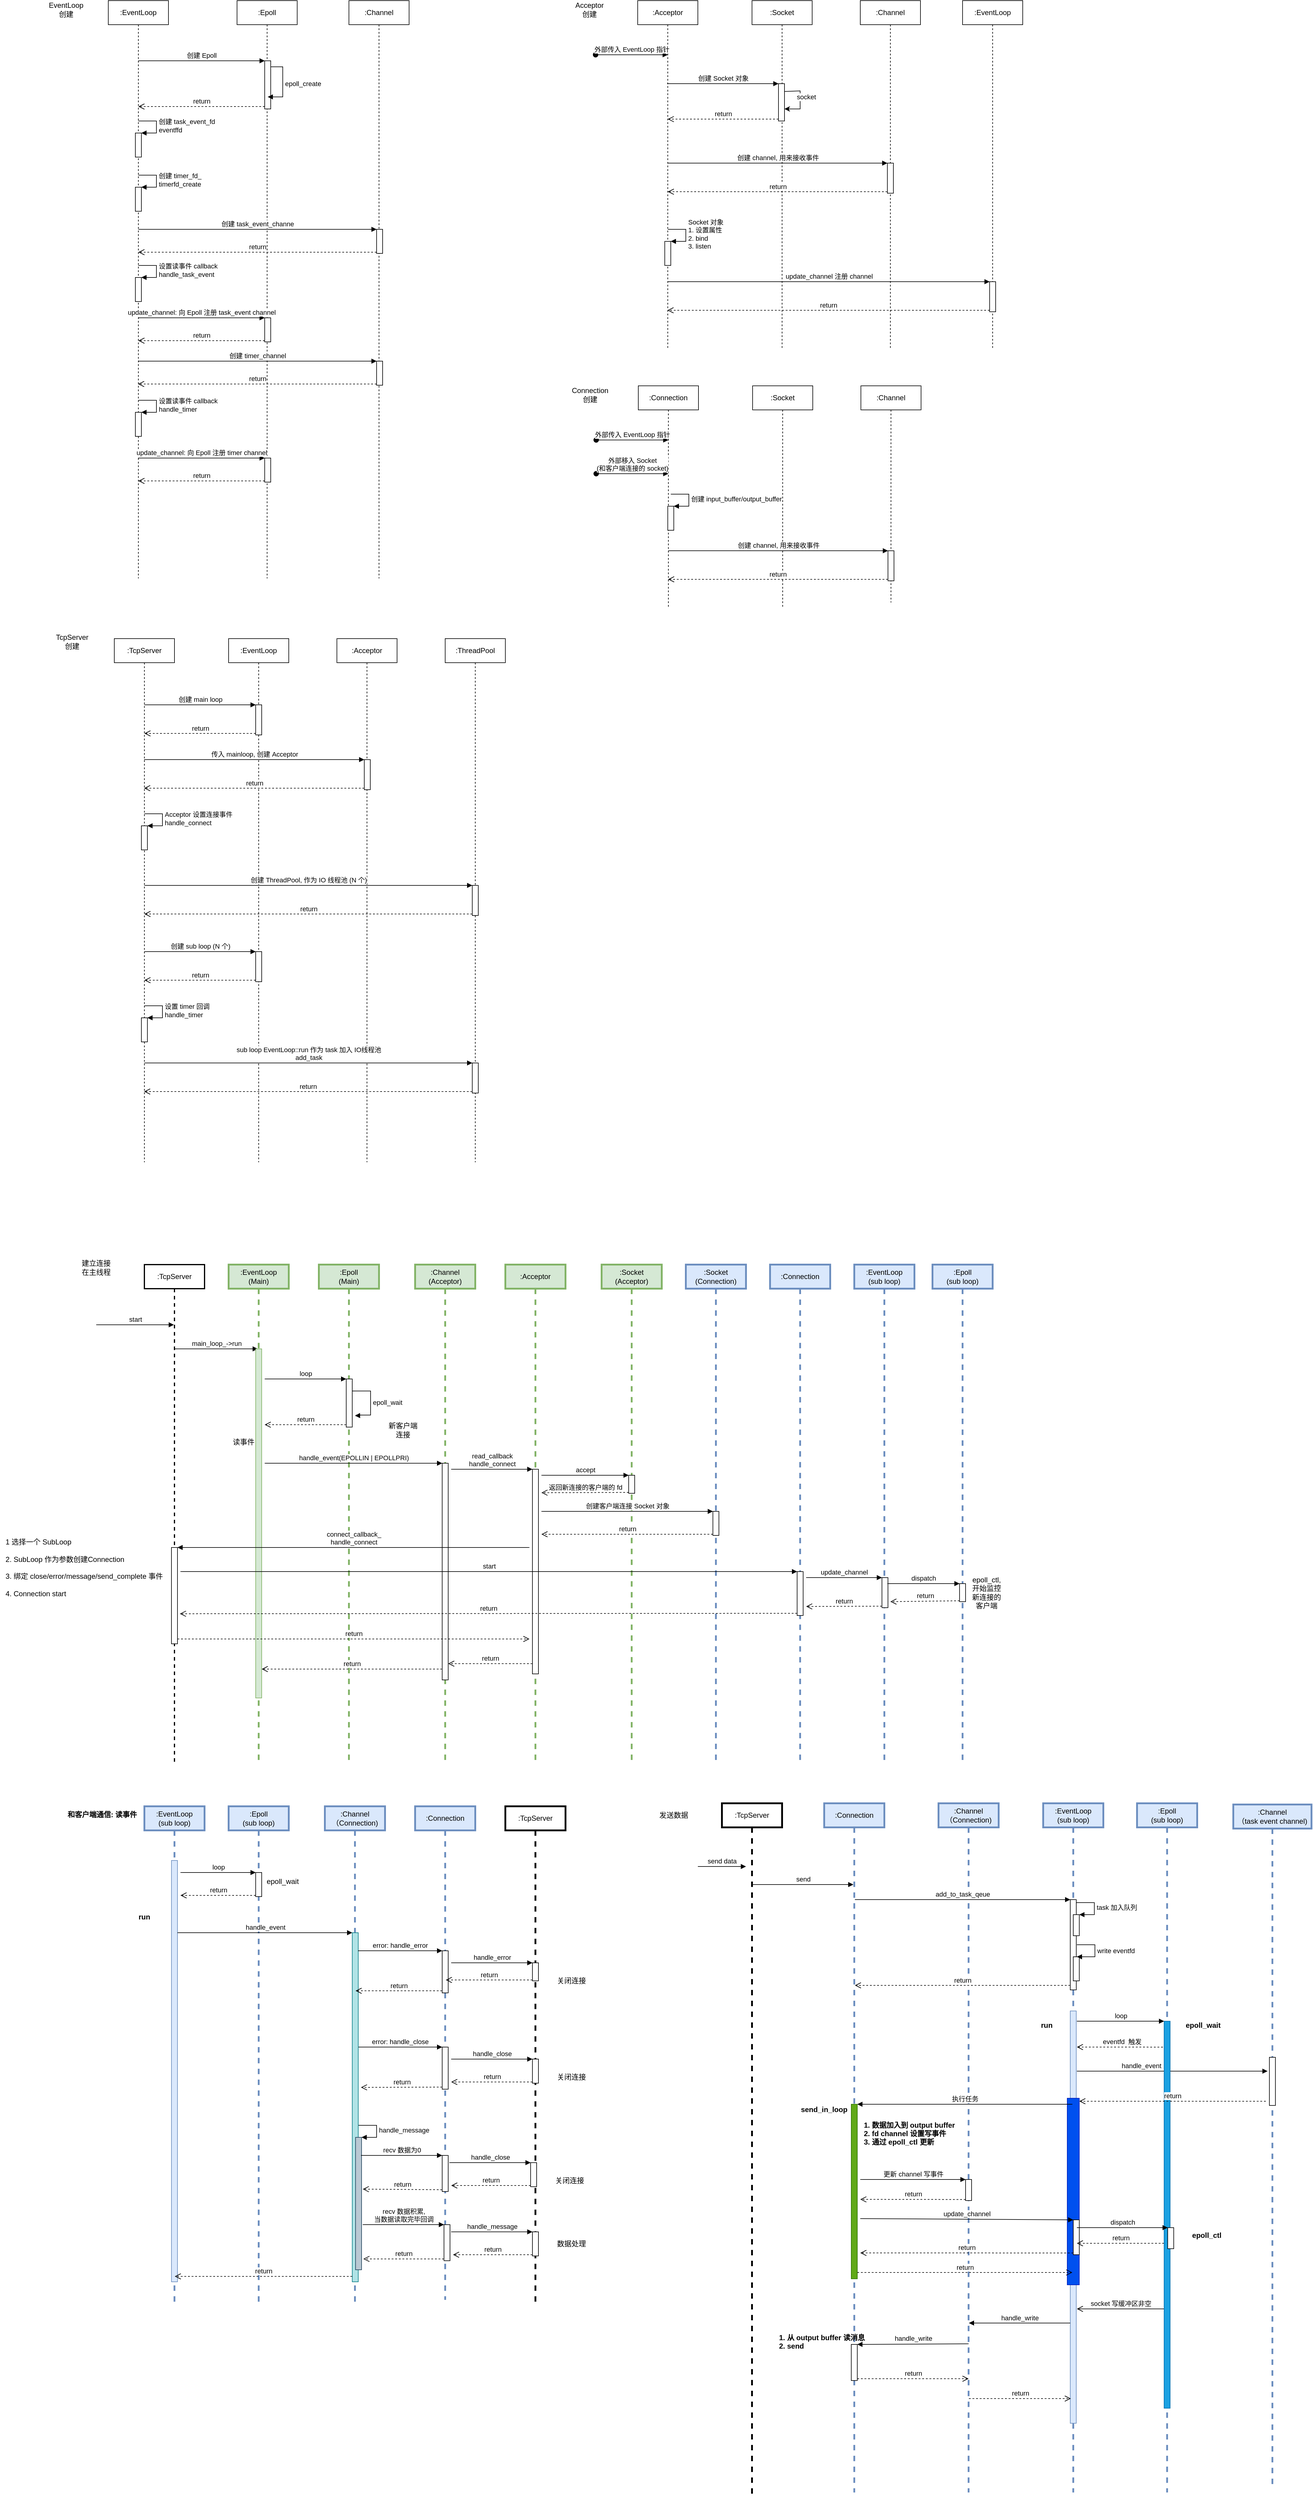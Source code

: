 <mxfile>
    <diagram id="qva5lI1gL0r869U4JP1v" name="第 1 页">
        <mxGraphModel dx="2901" dy="1162" grid="1" gridSize="10" guides="1" tooltips="1" connect="1" arrows="1" fold="1" page="1" pageScale="1" pageWidth="827" pageHeight="1169" math="0" shadow="0">
            <root>
                <mxCell id="0"/>
                <mxCell id="1" parent="0"/>
                <mxCell id="2" value=":EventLoop" style="shape=umlLifeline;perimeter=lifelinePerimeter;whiteSpace=wrap;html=1;container=1;collapsible=0;recursiveResize=0;outlineConnect=0;" parent="1" vertex="1">
                    <mxGeometry x="100" y="70" width="100" height="960" as="geometry"/>
                </mxCell>
                <mxCell id="12" value="" style="html=1;points=[];perimeter=orthogonalPerimeter;" parent="2" vertex="1">
                    <mxGeometry x="45" y="220" width="10" height="40" as="geometry"/>
                </mxCell>
                <mxCell id="13" value="创建 task_event_fd&lt;br&gt;eventffd" style="edgeStyle=orthogonalEdgeStyle;html=1;align=left;spacingLeft=2;endArrow=block;rounded=0;entryX=1;entryY=0;" parent="2" target="12" edge="1">
                    <mxGeometry relative="1" as="geometry">
                        <mxPoint x="50" y="200" as="sourcePoint"/>
                        <Array as="points">
                            <mxPoint x="80" y="200"/>
                        </Array>
                    </mxGeometry>
                </mxCell>
                <mxCell id="15" value="" style="html=1;points=[];perimeter=orthogonalPerimeter;" parent="2" vertex="1">
                    <mxGeometry x="45" y="310" width="10" height="40" as="geometry"/>
                </mxCell>
                <mxCell id="16" value="创建 timer_fd_&lt;br&gt;timerfd_create" style="edgeStyle=orthogonalEdgeStyle;html=1;align=left;spacingLeft=2;endArrow=block;rounded=0;entryX=1;entryY=0;" parent="2" target="15" edge="1">
                    <mxGeometry relative="1" as="geometry">
                        <mxPoint x="50" y="290" as="sourcePoint"/>
                        <Array as="points">
                            <mxPoint x="80" y="290"/>
                        </Array>
                    </mxGeometry>
                </mxCell>
                <mxCell id="26" value="" style="html=1;points=[];perimeter=orthogonalPerimeter;" parent="2" vertex="1">
                    <mxGeometry x="45" y="460" width="10" height="40" as="geometry"/>
                </mxCell>
                <mxCell id="27" value="设置读事件 callback&lt;br&gt;handle_task_event" style="edgeStyle=orthogonalEdgeStyle;html=1;align=left;spacingLeft=2;endArrow=block;rounded=0;entryX=1;entryY=0;" parent="2" target="26" edge="1">
                    <mxGeometry relative="1" as="geometry">
                        <mxPoint x="50" y="440" as="sourcePoint"/>
                        <Array as="points">
                            <mxPoint x="80" y="440"/>
                        </Array>
                    </mxGeometry>
                </mxCell>
                <mxCell id="28" value="" style="html=1;points=[];perimeter=orthogonalPerimeter;" parent="2" vertex="1">
                    <mxGeometry x="45" y="684" width="10" height="40" as="geometry"/>
                </mxCell>
                <mxCell id="29" value="设置读事件 callback&lt;br&gt;handle_timer" style="edgeStyle=orthogonalEdgeStyle;html=1;align=left;spacingLeft=2;endArrow=block;rounded=0;entryX=1;entryY=0;" parent="2" target="28" edge="1">
                    <mxGeometry x="0.013" relative="1" as="geometry">
                        <mxPoint x="50" y="664" as="sourcePoint"/>
                        <Array as="points">
                            <mxPoint x="80" y="664"/>
                        </Array>
                        <mxPoint as="offset"/>
                    </mxGeometry>
                </mxCell>
                <mxCell id="3" value=":Epoll" style="shape=umlLifeline;perimeter=lifelinePerimeter;whiteSpace=wrap;html=1;container=1;collapsible=0;recursiveResize=0;outlineConnect=0;" parent="1" vertex="1">
                    <mxGeometry x="314" y="70" width="100" height="960" as="geometry"/>
                </mxCell>
                <mxCell id="4" value="" style="html=1;points=[];perimeter=orthogonalPerimeter;" parent="3" vertex="1">
                    <mxGeometry x="46" y="100" width="10" height="80" as="geometry"/>
                </mxCell>
                <mxCell id="11" value="epoll_create" style="edgeStyle=orthogonalEdgeStyle;html=1;align=left;spacingLeft=2;endArrow=block;rounded=0;" parent="3" edge="1">
                    <mxGeometry relative="1" as="geometry">
                        <mxPoint x="56" y="110" as="sourcePoint"/>
                        <Array as="points">
                            <mxPoint x="76" y="110"/>
                            <mxPoint x="76" y="160"/>
                            <mxPoint x="51" y="160"/>
                        </Array>
                        <mxPoint x="51" y="160" as="targetPoint"/>
                    </mxGeometry>
                </mxCell>
                <mxCell id="31" value="" style="html=1;points=[];perimeter=orthogonalPerimeter;" parent="3" vertex="1">
                    <mxGeometry x="46" y="527" width="10" height="40" as="geometry"/>
                </mxCell>
                <mxCell id="33" value="return" style="html=1;verticalAlign=bottom;endArrow=open;dashed=1;endSize=8;exitX=0;exitY=0.95;" parent="3" source="31" edge="1">
                    <mxGeometry relative="1" as="geometry">
                        <mxPoint x="-164" y="565" as="targetPoint"/>
                    </mxGeometry>
                </mxCell>
                <mxCell id="34" value="" style="html=1;points=[];perimeter=orthogonalPerimeter;" parent="3" vertex="1">
                    <mxGeometry x="46" y="760" width="10" height="40" as="geometry"/>
                </mxCell>
                <mxCell id="35" value="return" style="html=1;verticalAlign=bottom;endArrow=open;dashed=1;endSize=8;exitX=0;exitY=0.95;" parent="3" source="34" edge="1">
                    <mxGeometry relative="1" as="geometry">
                        <mxPoint x="-164" y="798" as="targetPoint"/>
                    </mxGeometry>
                </mxCell>
                <mxCell id="36" value="update_channel: 向 Epoll 注册 timer channel" style="html=1;verticalAlign=bottom;endArrow=block;entryX=0;entryY=0;" parent="3" target="34" edge="1">
                    <mxGeometry relative="1" as="geometry">
                        <mxPoint x="-164.5" y="760" as="sourcePoint"/>
                    </mxGeometry>
                </mxCell>
                <mxCell id="5" value="创建 Epoll" style="html=1;verticalAlign=bottom;endArrow=block;entryX=0;entryY=0;" parent="1" source="2" target="4" edge="1">
                    <mxGeometry relative="1" as="geometry">
                        <mxPoint x="290" y="170" as="sourcePoint"/>
                    </mxGeometry>
                </mxCell>
                <mxCell id="6" value="return" style="html=1;verticalAlign=bottom;endArrow=open;dashed=1;endSize=8;exitX=0;exitY=0.95;" parent="1" source="4" target="2" edge="1">
                    <mxGeometry relative="1" as="geometry">
                        <mxPoint x="290" y="246" as="targetPoint"/>
                    </mxGeometry>
                </mxCell>
                <mxCell id="17" value=":Channel" style="shape=umlLifeline;perimeter=lifelinePerimeter;whiteSpace=wrap;html=1;container=1;collapsible=0;recursiveResize=0;outlineConnect=0;" parent="1" vertex="1">
                    <mxGeometry x="500" y="70" width="100" height="960" as="geometry"/>
                </mxCell>
                <mxCell id="20" value="" style="html=1;points=[];perimeter=orthogonalPerimeter;" parent="17" vertex="1">
                    <mxGeometry x="46" y="380" width="10" height="40" as="geometry"/>
                </mxCell>
                <mxCell id="23" value="" style="html=1;points=[];perimeter=orthogonalPerimeter;" parent="17" vertex="1">
                    <mxGeometry x="46" y="599" width="10" height="40" as="geometry"/>
                </mxCell>
                <mxCell id="24" value="创建 timer_channel" style="html=1;verticalAlign=bottom;endArrow=block;entryX=0;entryY=0;" parent="17" target="23" edge="1">
                    <mxGeometry x="-0.001" relative="1" as="geometry">
                        <mxPoint x="-350.5" y="599" as="sourcePoint"/>
                        <mxPoint as="offset"/>
                    </mxGeometry>
                </mxCell>
                <mxCell id="25" value="return" style="html=1;verticalAlign=bottom;endArrow=open;dashed=1;endSize=8;exitX=0;exitY=0.95;" parent="17" source="23" edge="1">
                    <mxGeometry relative="1" as="geometry">
                        <mxPoint x="-350.5" y="637" as="targetPoint"/>
                    </mxGeometry>
                </mxCell>
                <mxCell id="21" value="创建 task_event_channe" style="html=1;verticalAlign=bottom;endArrow=block;entryX=0;entryY=0;" parent="1" source="2" target="20" edge="1">
                    <mxGeometry relative="1" as="geometry">
                        <mxPoint x="476" y="450" as="sourcePoint"/>
                    </mxGeometry>
                </mxCell>
                <mxCell id="22" value="return" style="html=1;verticalAlign=bottom;endArrow=open;dashed=1;endSize=8;exitX=0;exitY=0.95;" parent="1" source="20" target="2" edge="1">
                    <mxGeometry relative="1" as="geometry">
                        <mxPoint x="476" y="526" as="targetPoint"/>
                    </mxGeometry>
                </mxCell>
                <mxCell id="32" value="update_channel: 向 Epoll 注册 task_event channel" style="html=1;verticalAlign=bottom;endArrow=block;entryX=0;entryY=0;" parent="1" target="31" edge="1">
                    <mxGeometry x="-0.002" relative="1" as="geometry">
                        <mxPoint x="149.5" y="597" as="sourcePoint"/>
                        <mxPoint as="offset"/>
                    </mxGeometry>
                </mxCell>
                <mxCell id="37" value="EventLoop 创建" style="text;html=1;strokeColor=none;fillColor=none;align=center;verticalAlign=middle;whiteSpace=wrap;rounded=0;" parent="1" vertex="1">
                    <mxGeometry y="70" width="60" height="30" as="geometry"/>
                </mxCell>
                <mxCell id="38" value=":Acceptor" style="shape=umlLifeline;perimeter=lifelinePerimeter;whiteSpace=wrap;html=1;container=1;collapsible=0;recursiveResize=0;outlineConnect=0;" parent="1" vertex="1">
                    <mxGeometry x="980" y="70" width="100" height="580" as="geometry"/>
                </mxCell>
                <mxCell id="56" value="" style="html=1;points=[];perimeter=orthogonalPerimeter;" parent="38" vertex="1">
                    <mxGeometry x="45" y="400" width="10" height="40" as="geometry"/>
                </mxCell>
                <mxCell id="57" value="Socket 对象&lt;br&gt;1. 设置属性&lt;br&gt;2. bind&lt;br&gt;3. listen" style="edgeStyle=orthogonalEdgeStyle;html=1;align=left;spacingLeft=2;endArrow=block;rounded=0;entryX=1;entryY=0;" parent="38" target="56" edge="1">
                    <mxGeometry relative="1" as="geometry">
                        <mxPoint x="50" y="380" as="sourcePoint"/>
                        <Array as="points">
                            <mxPoint x="80" y="380"/>
                        </Array>
                    </mxGeometry>
                </mxCell>
                <mxCell id="43" value="Acceptor&lt;br&gt;创建" style="text;html=1;strokeColor=none;fillColor=none;align=center;verticalAlign=middle;whiteSpace=wrap;rounded=0;" parent="1" vertex="1">
                    <mxGeometry x="870" y="70" width="60" height="30" as="geometry"/>
                </mxCell>
                <mxCell id="44" value=":Socket" style="shape=umlLifeline;perimeter=lifelinePerimeter;whiteSpace=wrap;html=1;container=1;collapsible=0;recursiveResize=0;outlineConnect=0;" parent="1" vertex="1">
                    <mxGeometry x="1170" y="70" width="100" height="580" as="geometry"/>
                </mxCell>
                <mxCell id="45" value="" style="html=1;points=[];perimeter=orthogonalPerimeter;" parent="44" vertex="1">
                    <mxGeometry x="44" y="138" width="10" height="62" as="geometry"/>
                </mxCell>
                <mxCell id="46" value="创建 Socket 对象" style="html=1;verticalAlign=bottom;endArrow=block;entryX=0;entryY=0;" parent="1" target="45" edge="1">
                    <mxGeometry x="0.005" relative="1" as="geometry">
                        <mxPoint x="1029" y="208" as="sourcePoint"/>
                        <mxPoint as="offset"/>
                    </mxGeometry>
                </mxCell>
                <mxCell id="47" value="return" style="html=1;verticalAlign=bottom;endArrow=open;dashed=1;endSize=8;exitX=0;exitY=0.95;" parent="1" source="45" target="38" edge="1">
                    <mxGeometry relative="1" as="geometry">
                        <mxPoint x="1029" y="284" as="targetPoint"/>
                    </mxGeometry>
                </mxCell>
                <mxCell id="48" value="外部传入 EventLoop 指针" style="html=1;verticalAlign=bottom;startArrow=oval;startFill=1;endArrow=block;startSize=8;" parent="1" edge="1">
                    <mxGeometry width="60" relative="1" as="geometry">
                        <mxPoint x="910" y="160" as="sourcePoint"/>
                        <mxPoint x="1030" y="160" as="targetPoint"/>
                    </mxGeometry>
                </mxCell>
                <mxCell id="49" value="" style="endArrow=classic;html=1;rounded=0;" parent="1" edge="1">
                    <mxGeometry width="50" height="50" relative="1" as="geometry">
                        <mxPoint x="1224" y="221" as="sourcePoint"/>
                        <mxPoint x="1224" y="250" as="targetPoint"/>
                        <Array as="points">
                            <mxPoint x="1250" y="220"/>
                            <mxPoint x="1250" y="230"/>
                            <mxPoint x="1250" y="250"/>
                        </Array>
                    </mxGeometry>
                </mxCell>
                <mxCell id="50" value="socket" style="edgeLabel;html=1;align=center;verticalAlign=middle;resizable=0;points=[];" parent="49" vertex="1" connectable="0">
                    <mxGeometry x="-0.122" y="-2" relative="1" as="geometry">
                        <mxPoint x="12" as="offset"/>
                    </mxGeometry>
                </mxCell>
                <mxCell id="51" value=":Channel" style="shape=umlLifeline;perimeter=lifelinePerimeter;whiteSpace=wrap;html=1;container=1;collapsible=0;recursiveResize=0;outlineConnect=0;" parent="1" vertex="1">
                    <mxGeometry x="1350" y="70" width="100" height="580" as="geometry"/>
                </mxCell>
                <mxCell id="53" value="" style="html=1;points=[];perimeter=orthogonalPerimeter;" parent="51" vertex="1">
                    <mxGeometry x="45" y="270" width="10" height="50" as="geometry"/>
                </mxCell>
                <mxCell id="54" value="创建 channel, 用来接收事件" style="html=1;verticalAlign=bottom;endArrow=block;entryX=0;entryY=0;rounded=0;" parent="1" target="53" edge="1">
                    <mxGeometry relative="1" as="geometry">
                        <mxPoint x="1030" y="340" as="sourcePoint"/>
                    </mxGeometry>
                </mxCell>
                <mxCell id="55" value="return" style="html=1;verticalAlign=bottom;endArrow=open;dashed=1;endSize=8;exitX=0;exitY=0.95;rounded=0;" parent="1" source="53" target="38" edge="1">
                    <mxGeometry relative="1" as="geometry">
                        <mxPoint x="1030" y="416" as="targetPoint"/>
                    </mxGeometry>
                </mxCell>
                <mxCell id="58" value=":EventLoop" style="shape=umlLifeline;perimeter=lifelinePerimeter;whiteSpace=wrap;html=1;container=1;collapsible=0;recursiveResize=0;outlineConnect=0;" parent="1" vertex="1">
                    <mxGeometry x="1520" y="70" width="100" height="580" as="geometry"/>
                </mxCell>
                <mxCell id="61" value="" style="html=1;points=[];perimeter=orthogonalPerimeter;" parent="58" vertex="1">
                    <mxGeometry x="45" y="467" width="10" height="50" as="geometry"/>
                </mxCell>
                <mxCell id="62" value="update_channel 注册 channel" style="html=1;verticalAlign=bottom;endArrow=block;entryX=0;entryY=0;rounded=0;" parent="1" target="61" edge="1">
                    <mxGeometry relative="1" as="geometry">
                        <mxPoint x="1030" y="537" as="sourcePoint"/>
                    </mxGeometry>
                </mxCell>
                <mxCell id="63" value="return" style="html=1;verticalAlign=bottom;endArrow=open;dashed=1;endSize=8;exitX=0;exitY=0.95;rounded=0;" parent="1" source="61" edge="1">
                    <mxGeometry relative="1" as="geometry">
                        <mxPoint x="1029.5" y="584.5" as="targetPoint"/>
                    </mxGeometry>
                </mxCell>
                <mxCell id="68" value=":Connection" style="shape=umlLifeline;perimeter=lifelinePerimeter;whiteSpace=wrap;html=1;container=1;collapsible=0;recursiveResize=0;outlineConnect=0;" parent="1" vertex="1">
                    <mxGeometry x="981" y="710" width="100" height="370" as="geometry"/>
                </mxCell>
                <mxCell id="88" value="" style="html=1;points=[];perimeter=orthogonalPerimeter;" parent="68" vertex="1">
                    <mxGeometry x="49" y="200" width="10" height="40" as="geometry"/>
                </mxCell>
                <mxCell id="89" value="创建 input_buffer/output_buffer" style="edgeStyle=orthogonalEdgeStyle;html=1;align=left;spacingLeft=2;endArrow=block;rounded=0;entryX=1;entryY=0;" parent="68" target="88" edge="1">
                    <mxGeometry relative="1" as="geometry">
                        <mxPoint x="54" y="180" as="sourcePoint"/>
                        <Array as="points">
                            <mxPoint x="84" y="180"/>
                        </Array>
                    </mxGeometry>
                </mxCell>
                <mxCell id="71" value="Connection&lt;br&gt;创建" style="text;html=1;strokeColor=none;fillColor=none;align=center;verticalAlign=middle;whiteSpace=wrap;rounded=0;" parent="1" vertex="1">
                    <mxGeometry x="871" y="710" width="60" height="30" as="geometry"/>
                </mxCell>
                <mxCell id="72" value=":Socket" style="shape=umlLifeline;perimeter=lifelinePerimeter;whiteSpace=wrap;html=1;container=1;collapsible=0;recursiveResize=0;outlineConnect=0;" parent="1" vertex="1">
                    <mxGeometry x="1171" y="710" width="100" height="370" as="geometry"/>
                </mxCell>
                <mxCell id="76" value="外部传入 EventLoop 指针" style="html=1;verticalAlign=bottom;startArrow=oval;startFill=1;endArrow=block;startSize=8;" parent="1" edge="1">
                    <mxGeometry width="60" relative="1" as="geometry">
                        <mxPoint x="911" y="800" as="sourcePoint"/>
                        <mxPoint x="1031" y="800" as="targetPoint"/>
                        <mxPoint as="offset"/>
                    </mxGeometry>
                </mxCell>
                <mxCell id="79" value=":Channel" style="shape=umlLifeline;perimeter=lifelinePerimeter;whiteSpace=wrap;html=1;container=1;collapsible=0;recursiveResize=0;outlineConnect=0;" parent="1" vertex="1">
                    <mxGeometry x="1351" y="710" width="100" height="360" as="geometry"/>
                </mxCell>
                <mxCell id="80" value="" style="html=1;points=[];perimeter=orthogonalPerimeter;" parent="79" vertex="1">
                    <mxGeometry x="45" y="274" width="10" height="50" as="geometry"/>
                </mxCell>
                <mxCell id="81" value="创建 channel, 用来接收事件" style="html=1;verticalAlign=bottom;endArrow=block;entryX=0;entryY=0;rounded=0;" parent="1" target="80" edge="1">
                    <mxGeometry relative="1" as="geometry">
                        <mxPoint x="1031" y="984" as="sourcePoint"/>
                    </mxGeometry>
                </mxCell>
                <mxCell id="82" value="return" style="html=1;verticalAlign=bottom;endArrow=open;dashed=1;endSize=8;exitX=0;exitY=0.95;rounded=0;" parent="1" source="80" edge="1">
                    <mxGeometry relative="1" as="geometry">
                        <mxPoint x="1030.5" y="1031.5" as="targetPoint"/>
                    </mxGeometry>
                </mxCell>
                <mxCell id="87" value="外部移入 Socket &lt;br&gt;(和客户端连接的 socket)" style="html=1;verticalAlign=bottom;startArrow=oval;startFill=1;endArrow=block;startSize=8;" parent="1" edge="1">
                    <mxGeometry width="60" relative="1" as="geometry">
                        <mxPoint x="911" y="856" as="sourcePoint"/>
                        <mxPoint x="1031" y="856" as="targetPoint"/>
                        <mxPoint as="offset"/>
                    </mxGeometry>
                </mxCell>
                <mxCell id="90" value=":TcpServer" style="shape=umlLifeline;perimeter=lifelinePerimeter;whiteSpace=wrap;html=1;container=1;collapsible=0;recursiveResize=0;outlineConnect=0;" parent="1" vertex="1">
                    <mxGeometry x="110" y="1130" width="100" height="870" as="geometry"/>
                </mxCell>
                <mxCell id="101" value="" style="html=1;points=[];perimeter=orthogonalPerimeter;" parent="90" vertex="1">
                    <mxGeometry x="45" y="311" width="10" height="40" as="geometry"/>
                </mxCell>
                <mxCell id="102" value="Acceptor 设置连接事件&lt;br&gt;handle_connect" style="edgeStyle=orthogonalEdgeStyle;html=1;align=left;spacingLeft=2;endArrow=block;rounded=0;entryX=1;entryY=0;" parent="90" target="101" edge="1">
                    <mxGeometry x="0.013" relative="1" as="geometry">
                        <mxPoint x="50" y="291" as="sourcePoint"/>
                        <Array as="points">
                            <mxPoint x="80" y="291"/>
                        </Array>
                        <mxPoint as="offset"/>
                    </mxGeometry>
                </mxCell>
                <mxCell id="112" value="" style="html=1;points=[];perimeter=orthogonalPerimeter;" parent="90" vertex="1">
                    <mxGeometry x="45" y="630" width="10" height="40" as="geometry"/>
                </mxCell>
                <mxCell id="113" value="设置 timer 回调&lt;br&gt;handle_timer" style="edgeStyle=orthogonalEdgeStyle;html=1;align=left;spacingLeft=2;endArrow=block;rounded=0;entryX=1;entryY=0;" parent="90" target="112" edge="1">
                    <mxGeometry relative="1" as="geometry">
                        <mxPoint x="50" y="610" as="sourcePoint"/>
                        <Array as="points">
                            <mxPoint x="80" y="610"/>
                        </Array>
                    </mxGeometry>
                </mxCell>
                <mxCell id="91" value=":EventLoop" style="shape=umlLifeline;perimeter=lifelinePerimeter;whiteSpace=wrap;html=1;container=1;collapsible=0;recursiveResize=0;outlineConnect=0;" parent="1" vertex="1">
                    <mxGeometry x="300" y="1130" width="100" height="870" as="geometry"/>
                </mxCell>
                <mxCell id="93" value="" style="html=1;points=[];perimeter=orthogonalPerimeter;" parent="91" vertex="1">
                    <mxGeometry x="45" y="110" width="10" height="50" as="geometry"/>
                </mxCell>
                <mxCell id="109" value="" style="html=1;points=[];perimeter=orthogonalPerimeter;" parent="91" vertex="1">
                    <mxGeometry x="45" y="520" width="10" height="50" as="geometry"/>
                </mxCell>
                <mxCell id="92" value="TcpServer 创建" style="text;html=1;strokeColor=none;fillColor=none;align=center;verticalAlign=middle;whiteSpace=wrap;rounded=0;" parent="1" vertex="1">
                    <mxGeometry x="10" y="1120" width="60" height="30" as="geometry"/>
                </mxCell>
                <mxCell id="94" value="创建 main loop" style="html=1;verticalAlign=bottom;endArrow=block;entryX=0;entryY=0;rounded=0;" parent="1" target="93" edge="1">
                    <mxGeometry relative="1" as="geometry">
                        <mxPoint x="160" y="1240" as="sourcePoint"/>
                    </mxGeometry>
                </mxCell>
                <mxCell id="95" value="return" style="html=1;verticalAlign=bottom;endArrow=open;dashed=1;endSize=8;exitX=0;exitY=0.95;rounded=0;" parent="1" source="93" target="90" edge="1">
                    <mxGeometry relative="1" as="geometry">
                        <mxPoint x="160" y="1316" as="targetPoint"/>
                    </mxGeometry>
                </mxCell>
                <mxCell id="96" value=":Acceptor" style="shape=umlLifeline;perimeter=lifelinePerimeter;whiteSpace=wrap;html=1;container=1;collapsible=0;recursiveResize=0;outlineConnect=0;" parent="1" vertex="1">
                    <mxGeometry x="480" y="1130" width="100" height="870" as="geometry"/>
                </mxCell>
                <mxCell id="98" value="" style="html=1;points=[];perimeter=orthogonalPerimeter;" parent="96" vertex="1">
                    <mxGeometry x="45.5" y="201" width="10" height="50" as="geometry"/>
                </mxCell>
                <mxCell id="99" value="传入 mainloop, 创建 Acceptor" style="html=1;verticalAlign=bottom;endArrow=block;entryX=0;entryY=0;rounded=0;" parent="1" target="98" edge="1">
                    <mxGeometry relative="1" as="geometry">
                        <mxPoint x="159.5" y="1331" as="sourcePoint"/>
                    </mxGeometry>
                </mxCell>
                <mxCell id="100" value="return" style="html=1;verticalAlign=bottom;endArrow=open;dashed=1;endSize=8;exitX=0;exitY=0.95;rounded=0;" parent="1" source="98" edge="1">
                    <mxGeometry relative="1" as="geometry">
                        <mxPoint x="159.5" y="1378.5" as="targetPoint"/>
                    </mxGeometry>
                </mxCell>
                <mxCell id="103" value=":ThreadPool" style="shape=umlLifeline;perimeter=lifelinePerimeter;whiteSpace=wrap;html=1;container=1;collapsible=0;recursiveResize=0;outlineConnect=0;" parent="1" vertex="1">
                    <mxGeometry x="660" y="1130" width="100" height="870" as="geometry"/>
                </mxCell>
                <mxCell id="105" value="" style="html=1;points=[];perimeter=orthogonalPerimeter;" parent="103" vertex="1">
                    <mxGeometry x="45" y="410" width="10" height="50" as="geometry"/>
                </mxCell>
                <mxCell id="114" value="" style="html=1;points=[];perimeter=orthogonalPerimeter;" parent="103" vertex="1">
                    <mxGeometry x="45" y="705" width="10" height="50" as="geometry"/>
                </mxCell>
                <mxCell id="106" value="创建 ThreadPool, 作为 IO 线程池 (N 个)" style="html=1;verticalAlign=bottom;endArrow=block;entryX=0;entryY=0;rounded=0;" parent="1" target="105" edge="1">
                    <mxGeometry relative="1" as="geometry">
                        <mxPoint x="160" y="1540" as="sourcePoint"/>
                    </mxGeometry>
                </mxCell>
                <mxCell id="107" value="return" style="html=1;verticalAlign=bottom;endArrow=open;dashed=1;endSize=8;exitX=0;exitY=0.95;rounded=0;" parent="1" source="105" target="90" edge="1">
                    <mxGeometry relative="1" as="geometry">
                        <mxPoint x="160" y="1616" as="targetPoint"/>
                    </mxGeometry>
                </mxCell>
                <mxCell id="110" value="创建 sub loop (N 个)" style="html=1;verticalAlign=bottom;endArrow=block;entryX=0;entryY=0;rounded=0;" parent="1" target="109" edge="1">
                    <mxGeometry x="0.005" relative="1" as="geometry">
                        <mxPoint x="160" y="1650" as="sourcePoint"/>
                        <mxPoint as="offset"/>
                    </mxGeometry>
                </mxCell>
                <mxCell id="111" value="return" style="html=1;verticalAlign=bottom;endArrow=open;dashed=1;endSize=8;exitX=0;exitY=0.95;rounded=0;" parent="1" source="109" target="90" edge="1">
                    <mxGeometry relative="1" as="geometry">
                        <mxPoint x="160" y="1726" as="targetPoint"/>
                    </mxGeometry>
                </mxCell>
                <mxCell id="115" value="sub loop EventLoop::run 作为 task 加入 IO线程池&lt;br&gt;add_task" style="html=1;verticalAlign=bottom;endArrow=block;entryX=0;entryY=0;rounded=0;" parent="1" target="114" edge="1">
                    <mxGeometry x="0.002" relative="1" as="geometry">
                        <mxPoint x="160" y="1835" as="sourcePoint"/>
                        <mxPoint as="offset"/>
                    </mxGeometry>
                </mxCell>
                <mxCell id="116" value="return" style="html=1;verticalAlign=bottom;endArrow=open;dashed=1;endSize=8;exitX=0;exitY=0.95;rounded=0;" parent="1" source="114" edge="1">
                    <mxGeometry relative="1" as="geometry">
                        <mxPoint x="159.5" y="1882.5" as="targetPoint"/>
                    </mxGeometry>
                </mxCell>
                <mxCell id="117" value=":TcpServer" style="shape=umlLifeline;perimeter=lifelinePerimeter;whiteSpace=wrap;html=1;container=1;collapsible=0;recursiveResize=0;outlineConnect=0;strokeWidth=2;" parent="1" vertex="1">
                    <mxGeometry x="160" y="2170" width="100" height="830" as="geometry"/>
                </mxCell>
                <mxCell id="120" value="main_loop_-&amp;gt;run" style="html=1;verticalAlign=bottom;endArrow=block;" parent="117" target="119" edge="1">
                    <mxGeometry width="80" relative="1" as="geometry">
                        <mxPoint x="50" y="140" as="sourcePoint"/>
                        <mxPoint x="130" y="140" as="targetPoint"/>
                    </mxGeometry>
                </mxCell>
                <mxCell id="156" value="" style="html=1;points=[];perimeter=orthogonalPerimeter;" parent="117" vertex="1">
                    <mxGeometry x="45" y="470" width="10" height="160" as="geometry"/>
                </mxCell>
                <mxCell id="118" value="start" style="html=1;verticalAlign=bottom;endArrow=block;" parent="1" target="117" edge="1">
                    <mxGeometry width="80" relative="1" as="geometry">
                        <mxPoint x="80" y="2270" as="sourcePoint"/>
                        <mxPoint x="150" y="2270" as="targetPoint"/>
                    </mxGeometry>
                </mxCell>
                <mxCell id="119" value=":EventLoop&lt;br&gt;(Main)" style="shape=umlLifeline;perimeter=lifelinePerimeter;whiteSpace=wrap;html=1;container=1;collapsible=0;recursiveResize=0;outlineConnect=0;fillColor=#d5e8d4;strokeColor=#82b366;strokeWidth=3;" parent="1" vertex="1">
                    <mxGeometry x="300" y="2170" width="100" height="830" as="geometry"/>
                </mxCell>
                <mxCell id="155" value="" style="html=1;points=[];perimeter=orthogonalPerimeter;fillColor=#d5e8d4;strokeColor=#82b366;" parent="119" vertex="1">
                    <mxGeometry x="45" y="140" width="10" height="580" as="geometry"/>
                </mxCell>
                <mxCell id="121" value=":Epoll&lt;br&gt;(Main)" style="shape=umlLifeline;perimeter=lifelinePerimeter;whiteSpace=wrap;html=1;container=1;collapsible=0;recursiveResize=0;outlineConnect=0;fillColor=#d5e8d4;strokeColor=#82b366;strokeWidth=3;" parent="1" vertex="1">
                    <mxGeometry x="450" y="2170" width="100" height="830" as="geometry"/>
                </mxCell>
                <mxCell id="122" value="" style="html=1;points=[];perimeter=orthogonalPerimeter;" parent="121" vertex="1">
                    <mxGeometry x="45.5" y="190" width="10" height="80" as="geometry"/>
                </mxCell>
                <mxCell id="126" value="epoll_wait" style="edgeStyle=orthogonalEdgeStyle;html=1;align=left;spacingLeft=2;endArrow=block;rounded=0;entryX=1.45;entryY=0.763;entryDx=0;entryDy=0;entryPerimeter=0;" parent="121" target="122" edge="1">
                    <mxGeometry relative="1" as="geometry">
                        <mxPoint x="56" y="210" as="sourcePoint"/>
                        <Array as="points">
                            <mxPoint x="86" y="210"/>
                            <mxPoint x="86" y="250"/>
                            <mxPoint x="62" y="250"/>
                            <mxPoint x="62" y="251"/>
                        </Array>
                        <mxPoint x="62" y="230" as="targetPoint"/>
                    </mxGeometry>
                </mxCell>
                <mxCell id="123" value="loop" style="html=1;verticalAlign=bottom;endArrow=block;entryX=0;entryY=0;" parent="1" target="122" edge="1">
                    <mxGeometry relative="1" as="geometry">
                        <mxPoint x="360" y="2360" as="sourcePoint"/>
                    </mxGeometry>
                </mxCell>
                <mxCell id="124" value="return" style="html=1;verticalAlign=bottom;endArrow=open;dashed=1;endSize=8;exitX=0;exitY=0.95;" parent="1" source="122" edge="1">
                    <mxGeometry relative="1" as="geometry">
                        <mxPoint x="360" y="2436" as="targetPoint"/>
                    </mxGeometry>
                </mxCell>
                <mxCell id="128" value=":Channel&lt;br&gt;(Acceptor)" style="shape=umlLifeline;perimeter=lifelinePerimeter;whiteSpace=wrap;html=1;container=1;collapsible=0;recursiveResize=0;outlineConnect=0;fillColor=#d5e8d4;strokeColor=#82b366;strokeWidth=3;" parent="1" vertex="1">
                    <mxGeometry x="610" y="2170" width="100" height="830" as="geometry"/>
                </mxCell>
                <mxCell id="131" value="" style="html=1;points=[];perimeter=orthogonalPerimeter;" parent="128" vertex="1">
                    <mxGeometry x="45" y="330" width="10" height="360" as="geometry"/>
                </mxCell>
                <mxCell id="132" value="handle_event(EPOLLIN | EPOLLPRI)" style="html=1;verticalAlign=bottom;endArrow=block;entryX=0;entryY=0;" parent="1" target="131" edge="1">
                    <mxGeometry relative="1" as="geometry">
                        <mxPoint x="360" y="2500" as="sourcePoint"/>
                    </mxGeometry>
                </mxCell>
                <mxCell id="133" value="return" style="html=1;verticalAlign=bottom;endArrow=open;dashed=1;endSize=8;exitX=0;exitY=0.95;" parent="1" source="131" target="155" edge="1">
                    <mxGeometry relative="1" as="geometry">
                        <mxPoint x="360" y="2775" as="targetPoint"/>
                    </mxGeometry>
                </mxCell>
                <mxCell id="134" value="新客户端连接" style="text;html=1;strokeColor=none;fillColor=none;align=center;verticalAlign=middle;whiteSpace=wrap;rounded=0;" parent="1" vertex="1">
                    <mxGeometry x="560" y="2430" width="60" height="30" as="geometry"/>
                </mxCell>
                <mxCell id="135" value="读事件" style="text;html=1;strokeColor=none;fillColor=none;align=center;verticalAlign=middle;whiteSpace=wrap;rounded=0;" parent="1" vertex="1">
                    <mxGeometry x="295" y="2450" width="60" height="30" as="geometry"/>
                </mxCell>
                <mxCell id="136" value=":Acceptor" style="shape=umlLifeline;perimeter=lifelinePerimeter;whiteSpace=wrap;html=1;container=1;collapsible=0;recursiveResize=0;outlineConnect=0;fillColor=#d5e8d4;strokeColor=#82b366;strokeWidth=3;" parent="1" vertex="1">
                    <mxGeometry x="760" y="2170" width="100" height="830" as="geometry"/>
                </mxCell>
                <mxCell id="138" value="" style="html=1;points=[];perimeter=orthogonalPerimeter;" parent="136" vertex="1">
                    <mxGeometry x="45" y="340" width="10" height="340" as="geometry"/>
                </mxCell>
                <mxCell id="139" value="read_callback&lt;br&gt;handle_connect" style="html=1;verticalAlign=bottom;endArrow=block;entryX=0;entryY=0;" parent="1" target="138" edge="1">
                    <mxGeometry x="0.002" relative="1" as="geometry">
                        <mxPoint x="670" y="2510" as="sourcePoint"/>
                        <mxPoint as="offset"/>
                    </mxGeometry>
                </mxCell>
                <mxCell id="140" value="return" style="html=1;verticalAlign=bottom;endArrow=open;dashed=1;endSize=8;exitX=0;exitY=0.95;" parent="1" source="138" target="131" edge="1">
                    <mxGeometry relative="1" as="geometry">
                        <mxPoint x="745" y="2626" as="targetPoint"/>
                    </mxGeometry>
                </mxCell>
                <mxCell id="143" value=":Socket&lt;br&gt;(Acceptor)" style="shape=umlLifeline;perimeter=lifelinePerimeter;whiteSpace=wrap;html=1;container=1;collapsible=0;recursiveResize=0;outlineConnect=0;fillColor=#d5e8d4;strokeColor=#82b366;strokeWidth=3;" parent="1" vertex="1">
                    <mxGeometry x="920" y="2170" width="100" height="830" as="geometry"/>
                </mxCell>
                <mxCell id="147" value="" style="html=1;points=[];perimeter=orthogonalPerimeter;" parent="143" vertex="1">
                    <mxGeometry x="45" y="350" width="10" height="30" as="geometry"/>
                </mxCell>
                <mxCell id="148" value="accept" style="html=1;verticalAlign=bottom;endArrow=block;entryX=0;entryY=0;" parent="1" target="147" edge="1">
                    <mxGeometry x="0.007" relative="1" as="geometry">
                        <mxPoint x="820" y="2520" as="sourcePoint"/>
                        <mxPoint as="offset"/>
                    </mxGeometry>
                </mxCell>
                <mxCell id="149" value="返回新连接的客户端的 fd" style="html=1;verticalAlign=bottom;endArrow=open;dashed=1;endSize=8;exitX=0;exitY=0.95;" parent="1" source="147" edge="1">
                    <mxGeometry relative="1" as="geometry">
                        <mxPoint x="820" y="2549" as="targetPoint"/>
                    </mxGeometry>
                </mxCell>
                <mxCell id="150" value=":Socket&lt;br&gt;(Connection)" style="shape=umlLifeline;perimeter=lifelinePerimeter;whiteSpace=wrap;html=1;container=1;collapsible=0;recursiveResize=0;outlineConnect=0;fillColor=#dae8fc;strokeColor=#6c8ebf;strokeWidth=3;" parent="1" vertex="1">
                    <mxGeometry x="1060" y="2170" width="100" height="830" as="geometry"/>
                </mxCell>
                <mxCell id="152" value="" style="html=1;points=[];perimeter=orthogonalPerimeter;" parent="150" vertex="1">
                    <mxGeometry x="45" y="410" width="10" height="40" as="geometry"/>
                </mxCell>
                <mxCell id="153" value="创建客户端连接 Socket 对象" style="html=1;verticalAlign=bottom;endArrow=block;entryX=0;entryY=0;" parent="1" target="152" edge="1">
                    <mxGeometry relative="1" as="geometry">
                        <mxPoint x="820" y="2580" as="sourcePoint"/>
                    </mxGeometry>
                </mxCell>
                <mxCell id="154" value="return" style="html=1;verticalAlign=bottom;endArrow=open;dashed=1;endSize=8;exitX=0;exitY=0.95;" parent="1" source="152" edge="1">
                    <mxGeometry relative="1" as="geometry">
                        <mxPoint x="820" y="2618" as="targetPoint"/>
                    </mxGeometry>
                </mxCell>
                <mxCell id="157" value="connect_callback_&lt;br&gt;handle_connect" style="html=1;verticalAlign=bottom;endArrow=block;entryX=1;entryY=0;" parent="1" target="156" edge="1">
                    <mxGeometry relative="1" as="geometry">
                        <mxPoint x="800" y="2640" as="sourcePoint"/>
                    </mxGeometry>
                </mxCell>
                <mxCell id="158" value="return" style="html=1;verticalAlign=bottom;endArrow=open;dashed=1;endSize=8;exitX=1;exitY=0.95;" parent="1" source="156" edge="1">
                    <mxGeometry relative="1" as="geometry">
                        <mxPoint x="800" y="2792" as="targetPoint"/>
                    </mxGeometry>
                </mxCell>
                <mxCell id="159" value="&lt;div style=&quot;text-align: left;&quot;&gt;&lt;span style=&quot;background-color: initial;&quot;&gt;1 选择一个 SubLoop&lt;/span&gt;&lt;/div&gt;&lt;div style=&quot;text-align: left;&quot;&gt;&lt;span style=&quot;background-color: initial;&quot;&gt;&lt;br&gt;&lt;/span&gt;&lt;/div&gt;&lt;div style=&quot;text-align: left;&quot;&gt;&lt;span style=&quot;background-color: initial;&quot;&gt;2. SubLoop 作为参数创建Connection&lt;/span&gt;&lt;/div&gt;&lt;div style=&quot;text-align: left;&quot;&gt;&lt;br&gt;&lt;/div&gt;&lt;div style=&quot;text-align: left;&quot;&gt;3. 绑定 close/error/message/send_complete 事件&lt;/div&gt;&lt;div style=&quot;text-align: left;&quot;&gt;&lt;br&gt;&lt;/div&gt;&lt;div style=&quot;text-align: left;&quot;&gt;4. Connection start&lt;/div&gt;&lt;div style=&quot;text-align: left;&quot;&gt;&lt;span style=&quot;background-color: initial;&quot;&gt;&lt;br&gt;&lt;/span&gt;&lt;/div&gt;&lt;div style=&quot;text-align: left;&quot;&gt;&lt;span style=&quot;background-color: initial;&quot;&gt;&lt;br&gt;&lt;/span&gt;&lt;/div&gt;" style="text;html=1;strokeColor=none;fillColor=none;align=center;verticalAlign=middle;whiteSpace=wrap;rounded=0;" parent="1" vertex="1">
                    <mxGeometry x="-80" y="2673" width="280" height="30" as="geometry"/>
                </mxCell>
                <mxCell id="161" value=":Connection" style="shape=umlLifeline;perimeter=lifelinePerimeter;whiteSpace=wrap;html=1;container=1;collapsible=0;recursiveResize=0;outlineConnect=0;fillColor=#dae8fc;strokeColor=#6c8ebf;strokeWidth=3;" parent="1" vertex="1">
                    <mxGeometry x="1200" y="2170" width="100" height="830" as="geometry"/>
                </mxCell>
                <mxCell id="163" value="" style="html=1;points=[];perimeter=orthogonalPerimeter;" parent="161" vertex="1">
                    <mxGeometry x="45" y="510" width="10" height="73" as="geometry"/>
                </mxCell>
                <mxCell id="164" value="start" style="html=1;verticalAlign=bottom;endArrow=block;entryX=0;entryY=0;" parent="1" target="163" edge="1">
                    <mxGeometry relative="1" as="geometry">
                        <mxPoint x="220" y="2680" as="sourcePoint"/>
                    </mxGeometry>
                </mxCell>
                <mxCell id="165" value="return" style="html=1;verticalAlign=bottom;endArrow=open;dashed=1;endSize=8;exitX=0;exitY=0.95;entryX=1.4;entryY=0.688;entryDx=0;entryDy=0;entryPerimeter=0;" parent="1" source="163" target="156" edge="1">
                    <mxGeometry relative="1" as="geometry">
                        <mxPoint x="215" y="2776" as="targetPoint"/>
                    </mxGeometry>
                </mxCell>
                <mxCell id="166" value=":EventLoop&lt;br&gt;(sub loop)" style="shape=umlLifeline;perimeter=lifelinePerimeter;whiteSpace=wrap;html=1;container=1;collapsible=0;recursiveResize=0;outlineConnect=0;fillColor=#dae8fc;strokeColor=#6c8ebf;strokeWidth=3;" parent="1" vertex="1">
                    <mxGeometry x="1340" y="2170" width="100" height="830" as="geometry"/>
                </mxCell>
                <mxCell id="169" value="" style="html=1;points=[];perimeter=orthogonalPerimeter;" parent="166" vertex="1">
                    <mxGeometry x="46" y="520" width="10" height="50" as="geometry"/>
                </mxCell>
                <mxCell id="170" value="update_channel" style="html=1;verticalAlign=bottom;endArrow=block;entryX=0;entryY=0;" parent="1" target="169" edge="1">
                    <mxGeometry relative="1" as="geometry">
                        <mxPoint x="1260" y="2690" as="sourcePoint"/>
                    </mxGeometry>
                </mxCell>
                <mxCell id="171" value="return" style="html=1;verticalAlign=bottom;endArrow=open;dashed=1;endSize=8;exitX=0;exitY=0.95;" parent="1" source="169" edge="1">
                    <mxGeometry relative="1" as="geometry">
                        <mxPoint x="1260" y="2738" as="targetPoint"/>
                    </mxGeometry>
                </mxCell>
                <mxCell id="172" value=":Epoll&lt;br&gt;(sub loop)" style="shape=umlLifeline;perimeter=lifelinePerimeter;whiteSpace=wrap;html=1;container=1;collapsible=0;recursiveResize=0;outlineConnect=0;fillColor=#dae8fc;strokeColor=#6c8ebf;strokeWidth=3;" parent="1" vertex="1">
                    <mxGeometry x="1470" y="2170" width="100" height="830" as="geometry"/>
                </mxCell>
                <mxCell id="175" value="" style="html=1;points=[];perimeter=orthogonalPerimeter;" parent="172" vertex="1">
                    <mxGeometry x="45" y="530" width="10" height="30" as="geometry"/>
                </mxCell>
                <mxCell id="176" value="dispatch" style="html=1;verticalAlign=bottom;endArrow=block;entryX=0;entryY=0;" parent="172" target="175" edge="1">
                    <mxGeometry relative="1" as="geometry">
                        <mxPoint x="-75" y="530" as="sourcePoint"/>
                    </mxGeometry>
                </mxCell>
                <mxCell id="181" value="epoll_ctl, 开始监控新连接的客户端" style="text;html=1;strokeColor=none;fillColor=none;align=center;verticalAlign=middle;whiteSpace=wrap;rounded=0;" parent="172" vertex="1">
                    <mxGeometry x="60" y="530" width="60" height="30" as="geometry"/>
                </mxCell>
                <mxCell id="177" value="return" style="html=1;verticalAlign=bottom;endArrow=open;dashed=1;endSize=8;exitX=0;exitY=0.95;" parent="1" source="175" edge="1">
                    <mxGeometry relative="1" as="geometry">
                        <mxPoint x="1400" y="2730" as="targetPoint"/>
                    </mxGeometry>
                </mxCell>
                <mxCell id="182" value="建立连接&lt;br&gt;在主线程" style="text;html=1;strokeColor=none;fillColor=none;align=center;verticalAlign=middle;whiteSpace=wrap;rounded=0;" parent="1" vertex="1">
                    <mxGeometry x="40" y="2160" width="80" height="30" as="geometry"/>
                </mxCell>
                <mxCell id="183" value=":TcpServer" style="shape=umlLifeline;perimeter=lifelinePerimeter;whiteSpace=wrap;html=1;container=1;collapsible=0;recursiveResize=0;outlineConnect=0;strokeWidth=3;" parent="1" vertex="1">
                    <mxGeometry x="760" y="3070" width="100" height="830" as="geometry"/>
                </mxCell>
                <mxCell id="235" value="" style="html=1;points=[];perimeter=orthogonalPerimeter;strokeWidth=1;" parent="183" vertex="1">
                    <mxGeometry x="45" y="260" width="10" height="30" as="geometry"/>
                </mxCell>
                <mxCell id="185" value=":Connection" style="shape=umlLifeline;perimeter=lifelinePerimeter;whiteSpace=wrap;html=1;container=1;collapsible=0;recursiveResize=0;outlineConnect=0;fillColor=#dae8fc;strokeColor=#6c8ebf;strokeWidth=3;" parent="1" vertex="1">
                    <mxGeometry x="610" y="3070" width="100" height="820" as="geometry"/>
                </mxCell>
                <mxCell id="226" value="" style="html=1;points=[];perimeter=orthogonalPerimeter;strokeWidth=1;" parent="185" vertex="1">
                    <mxGeometry x="45" y="240" width="10" height="70" as="geometry"/>
                </mxCell>
                <mxCell id="239" value="" style="html=1;points=[];perimeter=orthogonalPerimeter;strokeWidth=1;" parent="185" vertex="1">
                    <mxGeometry x="195" y="420" width="10" height="40" as="geometry"/>
                </mxCell>
                <mxCell id="240" value="" style="html=1;points=[];perimeter=orthogonalPerimeter;strokeWidth=1;" parent="185" vertex="1">
                    <mxGeometry x="45" y="400" width="10" height="70" as="geometry"/>
                </mxCell>
                <mxCell id="241" value="error: handle_close" style="html=1;verticalAlign=bottom;endArrow=block;entryX=0;entryY=0;strokeWidth=1;" parent="185" target="240" edge="1">
                    <mxGeometry relative="1" as="geometry">
                        <mxPoint x="-95" y="400" as="sourcePoint"/>
                        <mxPoint as="offset"/>
                    </mxGeometry>
                </mxCell>
                <mxCell id="243" value="handle_close" style="html=1;verticalAlign=bottom;endArrow=block;entryX=0;entryY=0;strokeWidth=1;" parent="185" target="239" edge="1">
                    <mxGeometry x="0.007" relative="1" as="geometry">
                        <mxPoint x="60" y="420" as="sourcePoint"/>
                        <mxPoint as="offset"/>
                    </mxGeometry>
                </mxCell>
                <mxCell id="244" value="return" style="html=1;verticalAlign=bottom;endArrow=open;dashed=1;endSize=8;exitX=0;exitY=0.95;strokeWidth=1;" parent="185" source="239" edge="1">
                    <mxGeometry relative="1" as="geometry">
                        <mxPoint x="60" y="458" as="targetPoint"/>
                    </mxGeometry>
                </mxCell>
                <mxCell id="245" value="关闭连接" style="text;html=1;strokeColor=none;fillColor=none;align=center;verticalAlign=middle;whiteSpace=wrap;rounded=0;strokeWidth=1;" parent="185" vertex="1">
                    <mxGeometry x="230" y="435" width="60" height="30" as="geometry"/>
                </mxCell>
                <mxCell id="259" value="" style="html=1;points=[];perimeter=orthogonalPerimeter;strokeWidth=1;" parent="185" vertex="1">
                    <mxGeometry x="45" y="580" width="10" height="60" as="geometry"/>
                </mxCell>
                <mxCell id="187" value=":EventLoop&lt;br&gt;(sub loop)" style="shape=umlLifeline;perimeter=lifelinePerimeter;whiteSpace=wrap;html=1;container=1;collapsible=0;recursiveResize=0;outlineConnect=0;fillColor=#dae8fc;strokeColor=#6c8ebf;strokeWidth=3;" parent="1" vertex="1">
                    <mxGeometry x="160" y="3070" width="100" height="830" as="geometry"/>
                </mxCell>
                <mxCell id="194" value="" style="html=1;points=[];perimeter=orthogonalPerimeter;strokeWidth=1;fillColor=#dae8fc;strokeColor=#6c8ebf;" parent="187" vertex="1">
                    <mxGeometry x="45" y="90" width="10" height="700" as="geometry"/>
                </mxCell>
                <mxCell id="189" value=":Epoll&lt;br&gt;(sub loop)" style="shape=umlLifeline;perimeter=lifelinePerimeter;whiteSpace=wrap;html=1;container=1;collapsible=0;recursiveResize=0;outlineConnect=0;fillColor=#dae8fc;strokeColor=#6c8ebf;strokeWidth=3;" parent="1" vertex="1">
                    <mxGeometry x="300" y="3070" width="100" height="830" as="geometry"/>
                </mxCell>
                <mxCell id="196" value="" style="html=1;points=[];perimeter=orthogonalPerimeter;strokeWidth=1;" parent="189" vertex="1">
                    <mxGeometry x="45" y="110" width="10" height="40" as="geometry"/>
                </mxCell>
                <mxCell id="195" value="run" style="text;align=center;fontStyle=1;verticalAlign=middle;spacingLeft=3;spacingRight=3;strokeColor=none;rotatable=0;points=[[0,0.5],[1,0.5]];portConstraint=eastwest;strokeWidth=1;" parent="1" vertex="1">
                    <mxGeometry x="120" y="3240" width="80" height="26" as="geometry"/>
                </mxCell>
                <mxCell id="197" value="loop" style="html=1;verticalAlign=bottom;endArrow=block;entryX=0;entryY=0;strokeWidth=1;" parent="1" target="196" edge="1">
                    <mxGeometry relative="1" as="geometry">
                        <mxPoint x="220" y="3180" as="sourcePoint"/>
                    </mxGeometry>
                </mxCell>
                <mxCell id="198" value="return" style="html=1;verticalAlign=bottom;endArrow=open;dashed=1;endSize=8;exitX=0;exitY=0.95;strokeWidth=1;" parent="1" source="196" edge="1">
                    <mxGeometry relative="1" as="geometry">
                        <mxPoint x="220" y="3218" as="targetPoint"/>
                    </mxGeometry>
                </mxCell>
                <mxCell id="202" value="epoll_wait" style="text;html=1;strokeColor=none;fillColor=none;align=center;verticalAlign=middle;whiteSpace=wrap;rounded=0;strokeWidth=1;" parent="1" vertex="1">
                    <mxGeometry x="360" y="3180" width="60" height="30" as="geometry"/>
                </mxCell>
                <mxCell id="203" value=":Channel&lt;br&gt;（Connection)" style="shape=umlLifeline;perimeter=lifelinePerimeter;whiteSpace=wrap;html=1;container=1;collapsible=0;recursiveResize=0;outlineConnect=0;fillColor=#dae8fc;strokeColor=#6c8ebf;strokeWidth=3;" parent="1" vertex="1">
                    <mxGeometry x="460" y="3070" width="100" height="830" as="geometry"/>
                </mxCell>
                <mxCell id="204" value="" style="html=1;points=[];perimeter=orthogonalPerimeter;strokeWidth=1;fillColor=#b0e3e6;strokeColor=#0e8088;" parent="203" vertex="1">
                    <mxGeometry x="45.5" y="210" width="10" height="580" as="geometry"/>
                </mxCell>
                <mxCell id="254" value="" style="html=1;points=[];perimeter=orthogonalPerimeter;strokeWidth=1;fillColor=#bac8d3;strokeColor=#23445d;" parent="203" vertex="1">
                    <mxGeometry x="51" y="550" width="10" height="220" as="geometry"/>
                </mxCell>
                <mxCell id="255" value="handle_message" style="edgeStyle=orthogonalEdgeStyle;html=1;align=left;spacingLeft=2;endArrow=block;rounded=0;entryX=1;entryY=0;strokeWidth=1;" parent="203" target="254" edge="1">
                    <mxGeometry relative="1" as="geometry">
                        <mxPoint x="56" y="530" as="sourcePoint"/>
                        <Array as="points">
                            <mxPoint x="86" y="530"/>
                        </Array>
                    </mxGeometry>
                </mxCell>
                <mxCell id="205" value="handle_event" style="html=1;verticalAlign=bottom;endArrow=block;entryX=0;entryY=0;strokeWidth=1;" parent="1" target="204" edge="1">
                    <mxGeometry relative="1" as="geometry">
                        <mxPoint x="215" y="3280" as="sourcePoint"/>
                    </mxGeometry>
                </mxCell>
                <mxCell id="206" value="return" style="html=1;verticalAlign=bottom;endArrow=open;dashed=1;endSize=8;exitX=0;exitY=0.95;strokeWidth=1;" parent="1" edge="1">
                    <mxGeometry relative="1" as="geometry">
                        <mxPoint x="210.5" y="3851.0" as="targetPoint"/>
                        <mxPoint x="505.5" y="3851.0" as="sourcePoint"/>
                    </mxGeometry>
                </mxCell>
                <mxCell id="227" value="error: handle_error" style="html=1;verticalAlign=bottom;endArrow=block;entryX=0;entryY=0;strokeWidth=1;" parent="1" target="226" edge="1">
                    <mxGeometry relative="1" as="geometry">
                        <mxPoint x="515" y="3310" as="sourcePoint"/>
                        <mxPoint as="offset"/>
                    </mxGeometry>
                </mxCell>
                <mxCell id="228" value="return" style="html=1;verticalAlign=bottom;endArrow=open;dashed=1;endSize=8;exitX=0;exitY=0.95;strokeWidth=1;" parent="1" source="226" target="203" edge="1">
                    <mxGeometry relative="1" as="geometry">
                        <mxPoint x="515" y="3386" as="targetPoint"/>
                    </mxGeometry>
                </mxCell>
                <mxCell id="236" value="handle_error" style="html=1;verticalAlign=bottom;endArrow=block;entryX=0;entryY=0;strokeWidth=1;" parent="1" target="235" edge="1">
                    <mxGeometry relative="1" as="geometry">
                        <mxPoint x="670" y="3330" as="sourcePoint"/>
                    </mxGeometry>
                </mxCell>
                <mxCell id="237" value="return" style="html=1;verticalAlign=bottom;endArrow=open;dashed=1;endSize=8;exitX=0;exitY=0.95;strokeWidth=1;" parent="1" source="235" target="185" edge="1">
                    <mxGeometry relative="1" as="geometry">
                        <mxPoint x="670" y="3406" as="targetPoint"/>
                    </mxGeometry>
                </mxCell>
                <mxCell id="238" value="关闭连接" style="text;html=1;strokeColor=none;fillColor=none;align=center;verticalAlign=middle;whiteSpace=wrap;rounded=0;strokeWidth=1;" parent="1" vertex="1">
                    <mxGeometry x="840" y="3345" width="60" height="30" as="geometry"/>
                </mxCell>
                <mxCell id="246" value="和客户端通信: 读事件" style="text;align=center;fontStyle=1;verticalAlign=middle;spacingLeft=3;spacingRight=3;strokeColor=none;rotatable=0;points=[[0,0.5],[1,0.5]];portConstraint=eastwest;strokeWidth=1;" parent="1" vertex="1">
                    <mxGeometry x="50" y="3070" width="80" height="26" as="geometry"/>
                </mxCell>
                <mxCell id="260" value="recv 数据为0" style="html=1;verticalAlign=bottom;endArrow=block;entryX=0;entryY=0;strokeWidth=1;" parent="1" target="259" edge="1">
                    <mxGeometry x="0.007" relative="1" as="geometry">
                        <mxPoint x="520" y="3650" as="sourcePoint"/>
                        <mxPoint as="offset"/>
                    </mxGeometry>
                </mxCell>
                <mxCell id="261" value="return" style="html=1;verticalAlign=bottom;endArrow=open;dashed=1;endSize=8;exitX=0;exitY=0.95;strokeWidth=1;entryX=1.2;entryY=0.391;entryDx=0;entryDy=0;entryPerimeter=0;" parent="1" source="259" target="254" edge="1">
                    <mxGeometry relative="1" as="geometry">
                        <mxPoint x="530" y="3707" as="targetPoint"/>
                    </mxGeometry>
                </mxCell>
                <mxCell id="242" value="return" style="html=1;verticalAlign=bottom;endArrow=open;dashed=1;endSize=8;exitX=0;exitY=0.95;strokeWidth=1;" parent="1" source="240" edge="1">
                    <mxGeometry relative="1" as="geometry">
                        <mxPoint x="520" y="3537" as="targetPoint"/>
                    </mxGeometry>
                </mxCell>
                <mxCell id="262" value="" style="html=1;points=[];perimeter=orthogonalPerimeter;strokeWidth=1;" parent="1" vertex="1">
                    <mxGeometry x="802" y="3662" width="10" height="40" as="geometry"/>
                </mxCell>
                <mxCell id="264" value="handle_close" style="html=1;verticalAlign=bottom;endArrow=block;entryX=0;entryY=0;strokeWidth=1;" parent="1" target="262" edge="1">
                    <mxGeometry x="0.007" relative="1" as="geometry">
                        <mxPoint x="667" y="3662" as="sourcePoint"/>
                        <mxPoint as="offset"/>
                    </mxGeometry>
                </mxCell>
                <mxCell id="265" value="return" style="html=1;verticalAlign=bottom;endArrow=open;dashed=1;endSize=8;exitX=0;exitY=0.95;strokeWidth=1;" parent="1" source="262" edge="1">
                    <mxGeometry relative="1" as="geometry">
                        <mxPoint x="670" y="3700" as="targetPoint"/>
                    </mxGeometry>
                </mxCell>
                <mxCell id="266" value="关闭连接" style="text;html=1;strokeColor=none;fillColor=none;align=center;verticalAlign=middle;whiteSpace=wrap;rounded=0;strokeWidth=1;" parent="1" vertex="1">
                    <mxGeometry x="837" y="3677" width="60" height="30" as="geometry"/>
                </mxCell>
                <mxCell id="267" value="" style="html=1;points=[];perimeter=orthogonalPerimeter;strokeWidth=1;" parent="1" vertex="1">
                    <mxGeometry x="658" y="3765" width="10" height="60" as="geometry"/>
                </mxCell>
                <mxCell id="268" value="recv 数据积累, &lt;br&gt;当数据读取完毕回调" style="html=1;verticalAlign=bottom;endArrow=block;entryX=0;entryY=0;strokeWidth=1;" parent="1" target="267" edge="1">
                    <mxGeometry x="0.007" relative="1" as="geometry">
                        <mxPoint x="523" y="3765" as="sourcePoint"/>
                        <mxPoint as="offset"/>
                    </mxGeometry>
                </mxCell>
                <mxCell id="269" value="return" style="html=1;verticalAlign=bottom;endArrow=open;dashed=1;endSize=8;exitX=0;exitY=0.95;strokeWidth=1;entryX=1.3;entryY=0.918;entryDx=0;entryDy=0;entryPerimeter=0;" parent="1" source="267" target="254" edge="1">
                    <mxGeometry relative="1" as="geometry">
                        <mxPoint x="533" y="3822" as="targetPoint"/>
                    </mxGeometry>
                </mxCell>
                <mxCell id="270" value="" style="html=1;points=[];perimeter=orthogonalPerimeter;strokeWidth=1;" parent="1" vertex="1">
                    <mxGeometry x="805" y="3777" width="10" height="40" as="geometry"/>
                </mxCell>
                <mxCell id="271" value="handle_message" style="html=1;verticalAlign=bottom;endArrow=block;entryX=0;entryY=0;strokeWidth=1;" parent="1" target="270" edge="1">
                    <mxGeometry x="0.007" relative="1" as="geometry">
                        <mxPoint x="670" y="3777" as="sourcePoint"/>
                        <mxPoint as="offset"/>
                    </mxGeometry>
                </mxCell>
                <mxCell id="272" value="return" style="html=1;verticalAlign=bottom;endArrow=open;dashed=1;endSize=8;exitX=0;exitY=0.95;strokeWidth=1;" parent="1" source="270" edge="1">
                    <mxGeometry relative="1" as="geometry">
                        <mxPoint x="673" y="3815" as="targetPoint"/>
                    </mxGeometry>
                </mxCell>
                <mxCell id="273" value="数据处理" style="text;html=1;strokeColor=none;fillColor=none;align=center;verticalAlign=middle;whiteSpace=wrap;rounded=0;strokeWidth=1;" parent="1" vertex="1">
                    <mxGeometry x="840" y="3782" width="60" height="30" as="geometry"/>
                </mxCell>
                <mxCell id="274" value=":TcpServer" style="shape=umlLifeline;perimeter=lifelinePerimeter;whiteSpace=wrap;html=1;container=1;collapsible=0;recursiveResize=0;outlineConnect=0;strokeWidth=3;" parent="1" vertex="1">
                    <mxGeometry x="1120" y="3065" width="100" height="1155" as="geometry"/>
                </mxCell>
                <mxCell id="291" value="send" style="html=1;verticalAlign=bottom;endArrow=block;strokeWidth=1;" parent="274" target="280" edge="1">
                    <mxGeometry width="80" relative="1" as="geometry">
                        <mxPoint x="50" y="135" as="sourcePoint"/>
                        <mxPoint x="130" y="135" as="targetPoint"/>
                    </mxGeometry>
                </mxCell>
                <mxCell id="278" value="send data" style="html=1;verticalAlign=bottom;endArrow=block;strokeWidth=1;" parent="1" edge="1">
                    <mxGeometry width="80" relative="1" as="geometry">
                        <mxPoint x="1080" y="3170" as="sourcePoint"/>
                        <mxPoint x="1160" y="3170" as="targetPoint"/>
                    </mxGeometry>
                </mxCell>
                <mxCell id="280" value=":Connection" style="shape=umlLifeline;perimeter=lifelinePerimeter;whiteSpace=wrap;html=1;container=1;collapsible=0;recursiveResize=0;outlineConnect=0;fillColor=#dae8fc;strokeColor=#6c8ebf;strokeWidth=3;" parent="1" vertex="1">
                    <mxGeometry x="1290" y="3065" width="100" height="1145" as="geometry"/>
                </mxCell>
                <mxCell id="330" value="" style="html=1;points=[];perimeter=orthogonalPerimeter;fillColor=#60a917;fontColor=#ffffff;strokeColor=#2D7600;" vertex="1" parent="280">
                    <mxGeometry x="45" y="500" width="10" height="290" as="geometry"/>
                </mxCell>
                <mxCell id="341" value="" style="html=1;points=[];perimeter=orthogonalPerimeter;" vertex="1" parent="280">
                    <mxGeometry x="45" y="899" width="10" height="60" as="geometry"/>
                </mxCell>
                <mxCell id="296" value=":Channel&lt;br&gt;（Connection)" style="shape=umlLifeline;perimeter=lifelinePerimeter;whiteSpace=wrap;html=1;container=1;collapsible=0;recursiveResize=0;outlineConnect=0;fillColor=#dae8fc;strokeColor=#6c8ebf;strokeWidth=3;" parent="1" vertex="1">
                    <mxGeometry x="1480" y="3065" width="100" height="1145" as="geometry"/>
                </mxCell>
                <mxCell id="300" value="" style="html=1;points=[];perimeter=orthogonalPerimeter;strokeWidth=1;" parent="296" vertex="1">
                    <mxGeometry x="45" y="625" width="10" height="35" as="geometry"/>
                </mxCell>
                <mxCell id="301" value="更新 channel 写事件" style="html=1;verticalAlign=bottom;endArrow=block;entryX=0;entryY=0;strokeWidth=1;" parent="1" target="300" edge="1">
                    <mxGeometry x="0.006" relative="1" as="geometry">
                        <mxPoint x="1350" y="3690" as="sourcePoint"/>
                        <mxPoint as="offset"/>
                    </mxGeometry>
                </mxCell>
                <mxCell id="302" value="return" style="html=1;verticalAlign=bottom;endArrow=open;dashed=1;endSize=8;exitX=0;exitY=0.95;strokeWidth=1;" parent="1" source="300" edge="1">
                    <mxGeometry relative="1" as="geometry">
                        <mxPoint x="1350" y="3723" as="targetPoint"/>
                    </mxGeometry>
                </mxCell>
                <mxCell id="303" value=":EventLoop&lt;br&gt;(sub loop)" style="shape=umlLifeline;perimeter=lifelinePerimeter;whiteSpace=wrap;html=1;container=1;collapsible=0;recursiveResize=0;outlineConnect=0;fillColor=#dae8fc;strokeColor=#6c8ebf;strokeWidth=3;" parent="1" vertex="1">
                    <mxGeometry x="1654" y="3065" width="100" height="1145" as="geometry"/>
                </mxCell>
                <mxCell id="314" value="" style="html=1;points=[];perimeter=orthogonalPerimeter;strokeWidth=1;" parent="303" vertex="1">
                    <mxGeometry x="45" y="160" width="10" height="150" as="geometry"/>
                </mxCell>
                <mxCell id="317" value="" style="html=1;points=[];perimeter=orthogonalPerimeter;strokeWidth=1;" parent="303" vertex="1">
                    <mxGeometry x="50" y="185" width="10" height="35" as="geometry"/>
                </mxCell>
                <mxCell id="318" value="task 加入队列" style="edgeStyle=orthogonalEdgeStyle;html=1;align=left;spacingLeft=2;endArrow=block;rounded=0;entryX=1;entryY=0;strokeWidth=1;" parent="303" target="317" edge="1">
                    <mxGeometry relative="1" as="geometry">
                        <mxPoint x="55" y="165" as="sourcePoint"/>
                        <Array as="points">
                            <mxPoint x="85" y="165"/>
                        </Array>
                    </mxGeometry>
                </mxCell>
                <mxCell id="319" value="" style="html=1;points=[];perimeter=orthogonalPerimeter;" vertex="1" parent="303">
                    <mxGeometry x="50" y="255" width="10" height="40" as="geometry"/>
                </mxCell>
                <mxCell id="320" value="write eventfd" style="edgeStyle=orthogonalEdgeStyle;html=1;align=left;spacingLeft=2;endArrow=block;rounded=0;entryX=1;entryY=0;" edge="1" parent="303">
                    <mxGeometry relative="1" as="geometry">
                        <mxPoint x="56" y="235" as="sourcePoint"/>
                        <Array as="points">
                            <mxPoint x="86" y="235"/>
                        </Array>
                        <mxPoint x="56" y="255" as="targetPoint"/>
                    </mxGeometry>
                </mxCell>
                <mxCell id="321" value="" style="html=1;points=[];perimeter=orthogonalPerimeter;fillColor=#dae8fc;strokeColor=#6c8ebf;" vertex="1" parent="303">
                    <mxGeometry x="45" y="345" width="10" height="685" as="geometry"/>
                </mxCell>
                <mxCell id="328" value="" style="html=1;points=[];perimeter=orthogonalPerimeter;fillColor=#0050ef;fontColor=#ffffff;strokeColor=#001DBC;" vertex="1" parent="303">
                    <mxGeometry x="40" y="490" width="20" height="310" as="geometry"/>
                </mxCell>
                <mxCell id="305" value="" style="html=1;points=[];perimeter=orthogonalPerimeter;strokeWidth=1;" parent="303" vertex="1">
                    <mxGeometry x="50" y="692" width="10" height="58" as="geometry"/>
                </mxCell>
                <mxCell id="339" value="eventfd&amp;nbsp; 触发" style="html=1;verticalAlign=bottom;endArrow=open;dashed=1;endSize=8;exitX=0.4;exitY=0.067;exitDx=0;exitDy=0;exitPerimeter=0;" edge="1" parent="303" source="323">
                    <mxGeometry relative="1" as="geometry">
                        <mxPoint x="205" y="403" as="sourcePoint"/>
                        <mxPoint x="56" y="405" as="targetPoint"/>
                    </mxGeometry>
                </mxCell>
                <mxCell id="340" value="socket 写缓冲区非空" style="html=1;verticalAlign=bottom;endArrow=open;endSize=8;" edge="1" parent="303">
                    <mxGeometry relative="1" as="geometry">
                        <mxPoint x="201" y="840" as="sourcePoint"/>
                        <mxPoint x="56" y="840" as="targetPoint"/>
                    </mxGeometry>
                </mxCell>
                <mxCell id="346" value="handle_event&amp;nbsp; &amp;nbsp; &amp;nbsp; &amp;nbsp; &amp;nbsp; &amp;nbsp; &amp;nbsp; &amp;nbsp; &amp;nbsp; &amp;nbsp; &amp;nbsp; &amp;nbsp; &amp;nbsp; &amp;nbsp; &amp;nbsp; &amp;nbsp; &amp;nbsp;&amp;nbsp;" style="html=1;verticalAlign=bottom;endArrow=block;" edge="1" parent="303">
                    <mxGeometry x="0.002" width="80" relative="1" as="geometry">
                        <mxPoint x="56" y="445" as="sourcePoint"/>
                        <mxPoint x="373" y="445" as="targetPoint"/>
                        <Array as="points"/>
                        <mxPoint as="offset"/>
                    </mxGeometry>
                </mxCell>
                <mxCell id="306" value="update_channel" style="html=1;verticalAlign=bottom;endArrow=block;entryX=0;entryY=0;strokeWidth=1;" parent="1" target="305" edge="1">
                    <mxGeometry relative="1" as="geometry">
                        <mxPoint x="1350" y="3755" as="sourcePoint"/>
                    </mxGeometry>
                </mxCell>
                <mxCell id="307" value="return" style="html=1;verticalAlign=bottom;endArrow=open;dashed=1;endSize=8;exitX=0;exitY=0.95;strokeWidth=1;" parent="1" source="305" edge="1">
                    <mxGeometry relative="1" as="geometry">
                        <mxPoint x="1350" y="3812" as="targetPoint"/>
                    </mxGeometry>
                </mxCell>
                <mxCell id="308" value=":Epoll&lt;br&gt;(sub loop)" style="shape=umlLifeline;perimeter=lifelinePerimeter;whiteSpace=wrap;html=1;container=1;collapsible=0;recursiveResize=0;outlineConnect=0;fillColor=#dae8fc;strokeColor=#6c8ebf;strokeWidth=3;" parent="1" vertex="1">
                    <mxGeometry x="1810" y="3065" width="100" height="1145" as="geometry"/>
                </mxCell>
                <mxCell id="312" value="return" style="html=1;verticalAlign=bottom;endArrow=open;dashed=1;endSize=8;strokeWidth=1;" parent="308" edge="1">
                    <mxGeometry relative="1" as="geometry">
                        <mxPoint x="-100" y="731" as="targetPoint"/>
                        <mxPoint x="45" y="731" as="sourcePoint"/>
                    </mxGeometry>
                </mxCell>
                <mxCell id="323" value="" style="html=1;points=[];perimeter=orthogonalPerimeter;fillColor=#1ba1e2;fontColor=#ffffff;strokeColor=#006EAF;" vertex="1" parent="308">
                    <mxGeometry x="45" y="362" width="10" height="643" as="geometry"/>
                </mxCell>
                <mxCell id="310" value="" style="html=1;points=[];perimeter=orthogonalPerimeter;strokeWidth=1;" parent="308" vertex="1">
                    <mxGeometry x="51" y="705" width="10" height="35" as="geometry"/>
                </mxCell>
                <mxCell id="311" value="dispatch" style="html=1;verticalAlign=bottom;endArrow=block;entryX=0;entryY=0;strokeWidth=1;" parent="1" target="310" edge="1">
                    <mxGeometry relative="1" as="geometry">
                        <mxPoint x="1710" y="3770" as="sourcePoint"/>
                    </mxGeometry>
                </mxCell>
                <mxCell id="313" value="epoll_ctl" style="text;html=1;strokeColor=none;fillColor=none;align=center;verticalAlign=middle;whiteSpace=wrap;rounded=0;strokeWidth=1;fontStyle=1" parent="1" vertex="1">
                    <mxGeometry x="1896" y="3768" width="60" height="30" as="geometry"/>
                </mxCell>
                <mxCell id="315" value="add_to_task_qeue" style="html=1;verticalAlign=bottom;endArrow=block;entryX=0;entryY=0;strokeWidth=1;" parent="1" target="314" edge="1" source="280">
                    <mxGeometry relative="1" as="geometry">
                        <mxPoint x="1340" y="3230" as="sourcePoint"/>
                    </mxGeometry>
                </mxCell>
                <mxCell id="316" value="return" style="html=1;verticalAlign=bottom;endArrow=open;dashed=1;endSize=8;exitX=0;exitY=0.95;strokeWidth=1;" parent="1" source="314" edge="1" target="280">
                    <mxGeometry relative="1" as="geometry">
                        <mxPoint x="1340" y="3306" as="targetPoint"/>
                    </mxGeometry>
                </mxCell>
                <mxCell id="322" value="run" style="text;align=center;fontStyle=1;verticalAlign=middle;spacingLeft=3;spacingRight=3;strokeColor=none;rotatable=0;points=[[0,0.5],[1,0.5]];portConstraint=eastwest;" vertex="1" parent="1">
                    <mxGeometry x="1620" y="3420" width="80" height="26" as="geometry"/>
                </mxCell>
                <mxCell id="324" value="loop" style="html=1;verticalAlign=bottom;endArrow=block;entryX=0;entryY=0;" edge="1" target="323" parent="1">
                    <mxGeometry relative="1" as="geometry">
                        <mxPoint x="1710" y="3427" as="sourcePoint"/>
                    </mxGeometry>
                </mxCell>
                <mxCell id="327" value="epoll_wait" style="text;align=center;fontStyle=1;verticalAlign=middle;spacingLeft=3;spacingRight=3;strokeColor=none;rotatable=0;points=[[0,0.5],[1,0.5]];portConstraint=eastwest;" vertex="1" parent="1">
                    <mxGeometry x="1880" y="3420" width="80" height="26" as="geometry"/>
                </mxCell>
                <mxCell id="331" value="执行任务" style="html=1;verticalAlign=bottom;endArrow=block;entryX=1;entryY=0;" edge="1" target="330" parent="1">
                    <mxGeometry relative="1" as="geometry">
                        <mxPoint x="1702.5" y="3565" as="sourcePoint"/>
                    </mxGeometry>
                </mxCell>
                <mxCell id="332" value="return" style="html=1;verticalAlign=bottom;endArrow=open;dashed=1;endSize=8;exitX=1;exitY=0.95;" edge="1" parent="1">
                    <mxGeometry relative="1" as="geometry">
                        <mxPoint x="1702.5" y="3844.5" as="targetPoint"/>
                        <mxPoint x="1345" y="3844.5" as="sourcePoint"/>
                    </mxGeometry>
                </mxCell>
                <mxCell id="334" value="send_in_loop" style="text;align=center;fontStyle=1;verticalAlign=middle;spacingLeft=3;spacingRight=3;strokeColor=none;rotatable=0;points=[[0,0.5],[1,0.5]];portConstraint=eastwest;" vertex="1" parent="1">
                    <mxGeometry x="1250" y="3560" width="80" height="26" as="geometry"/>
                </mxCell>
                <mxCell id="335" value="1. 数据加入到 output buffer&#10;2. fd channel 设置写事件&#10;3. 通过 epoll_ctl 更新" style="text;align=left;fontStyle=1;verticalAlign=middle;spacingLeft=3;spacingRight=3;strokeColor=none;rotatable=0;points=[[0,0.5],[1,0.5]];portConstraint=eastwest;" vertex="1" parent="1">
                    <mxGeometry x="1351" y="3600" width="80" height="26" as="geometry"/>
                </mxCell>
                <mxCell id="342" value="handle_write" style="html=1;verticalAlign=bottom;endArrow=block;entryX=1;entryY=0;" edge="1" target="341" parent="1">
                    <mxGeometry relative="1" as="geometry">
                        <mxPoint x="1530" y="3963" as="sourcePoint"/>
                    </mxGeometry>
                </mxCell>
                <mxCell id="343" value="return" style="html=1;verticalAlign=bottom;endArrow=open;dashed=1;endSize=8;exitX=1;exitY=0.95;" edge="1" source="341" parent="1">
                    <mxGeometry relative="1" as="geometry">
                        <mxPoint x="1530" y="4021" as="targetPoint"/>
                    </mxGeometry>
                </mxCell>
                <mxCell id="344" value=":Channel&lt;br&gt;（task event channel)" style="shape=umlLifeline;perimeter=lifelinePerimeter;whiteSpace=wrap;html=1;container=1;collapsible=0;recursiveResize=0;outlineConnect=0;fillColor=#dae8fc;strokeColor=#6c8ebf;strokeWidth=3;" vertex="1" parent="1">
                    <mxGeometry x="1970" y="3067" width="130" height="1136" as="geometry"/>
                </mxCell>
                <mxCell id="345" value="" style="html=1;points=[];perimeter=orthogonalPerimeter;strokeWidth=1;" vertex="1" parent="344">
                    <mxGeometry x="60" y="420" width="10" height="80" as="geometry"/>
                </mxCell>
                <mxCell id="348" value="1. 从 output buffer 读消息&#10;2. send&#10;" style="text;align=left;fontStyle=1;verticalAlign=middle;spacingLeft=3;spacingRight=3;strokeColor=none;rotatable=0;points=[[0,0.5],[1,0.5]];portConstraint=eastwest;" vertex="1" parent="1">
                    <mxGeometry x="1210" y="3953" width="80" height="26" as="geometry"/>
                </mxCell>
                <mxCell id="349" value="handle_write" style="html=1;verticalAlign=bottom;endArrow=block;" edge="1" parent="1">
                    <mxGeometry width="80" relative="1" as="geometry">
                        <mxPoint x="1699" y="3928.5" as="sourcePoint"/>
                        <mxPoint x="1530.5" y="3928.5" as="targetPoint"/>
                    </mxGeometry>
                </mxCell>
                <mxCell id="347" value="return" style="html=1;verticalAlign=bottom;endArrow=open;dashed=1;endSize=8;" edge="1" parent="1">
                    <mxGeometry relative="1" as="geometry">
                        <mxPoint x="2024" y="3560" as="sourcePoint"/>
                        <mxPoint x="1714" y="3560" as="targetPoint"/>
                    </mxGeometry>
                </mxCell>
                <mxCell id="350" value="return" style="html=1;verticalAlign=bottom;endArrow=open;dashed=1;endSize=8;" edge="1" parent="1">
                    <mxGeometry relative="1" as="geometry">
                        <mxPoint x="1530.5" y="4054" as="sourcePoint"/>
                        <mxPoint x="1700" y="4054" as="targetPoint"/>
                    </mxGeometry>
                </mxCell>
                <mxCell id="351" value="发送数据" style="text;html=1;strokeColor=none;fillColor=none;align=center;verticalAlign=middle;whiteSpace=wrap;rounded=0;" vertex="1" parent="1">
                    <mxGeometry x="1010" y="3070" width="60" height="30" as="geometry"/>
                </mxCell>
            </root>
        </mxGraphModel>
    </diagram>
</mxfile>